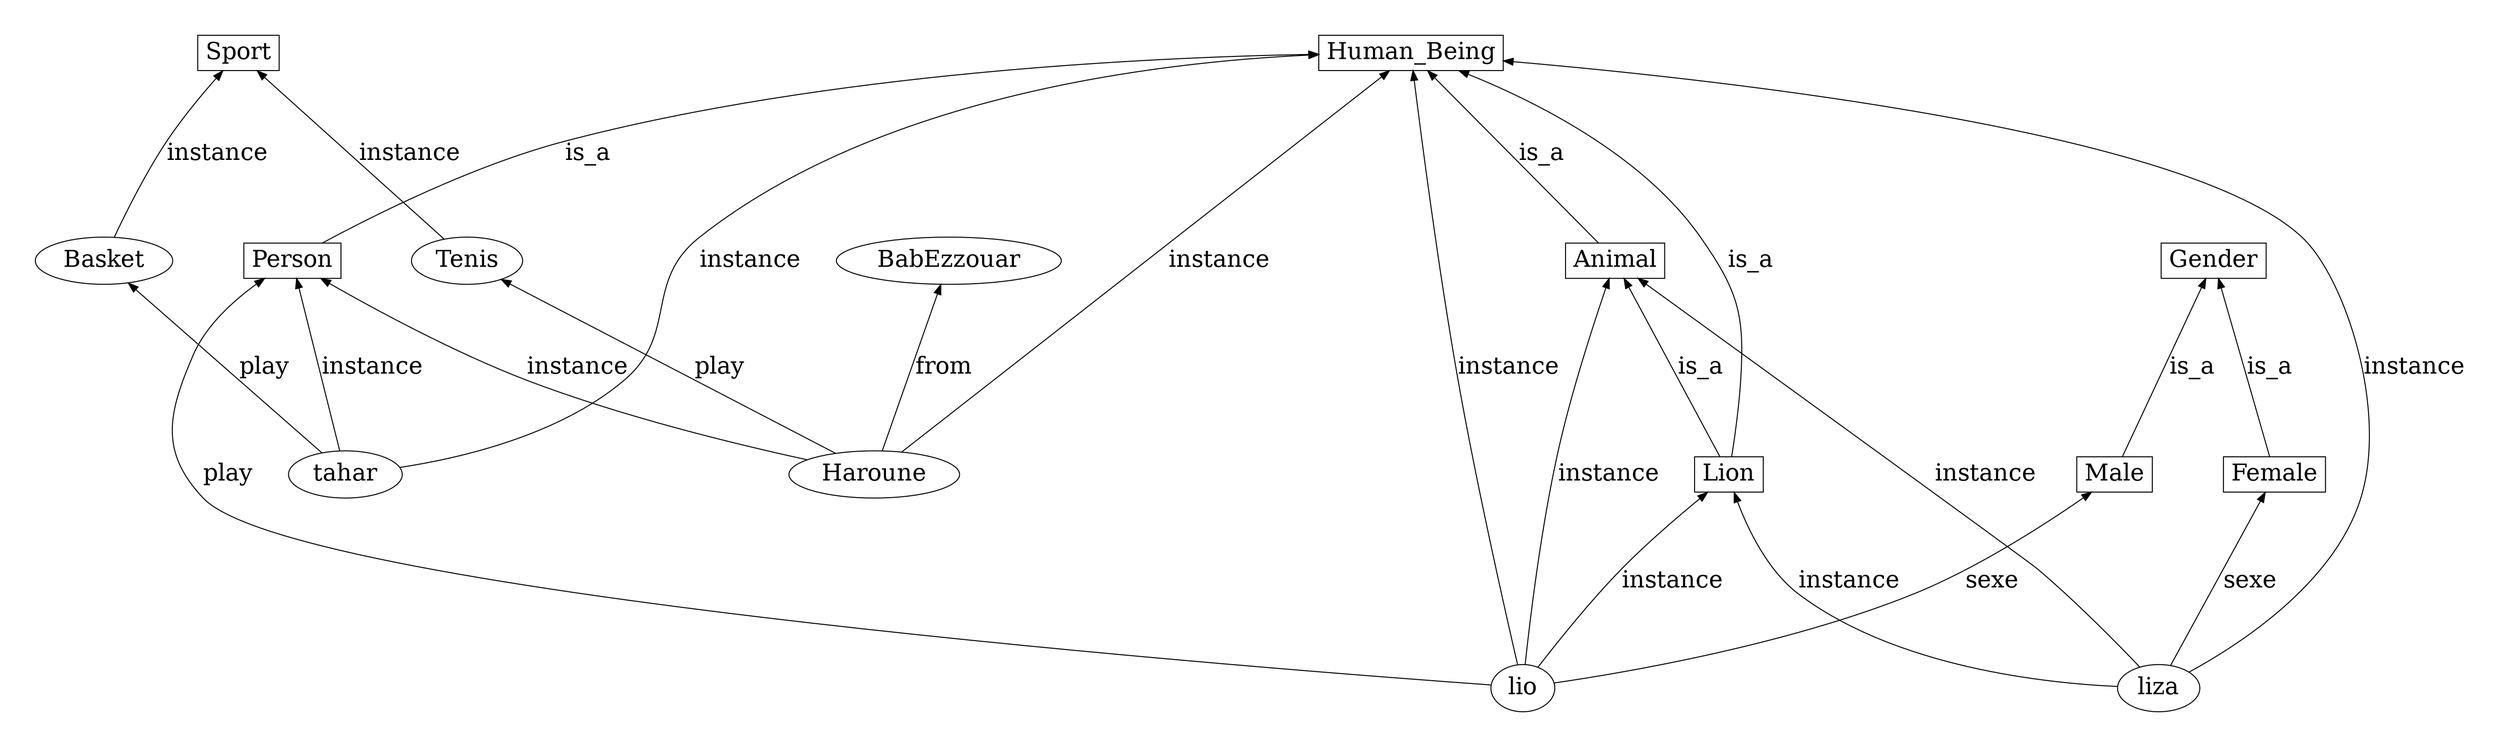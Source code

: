 
digraph {
rankdir=BT
graph [fontsize=24 pad="0.5", nodesep="1", ranksep="2"]
splines=true; esep=1;
edge [fontsize=24]
node [fontsize=24]
tahar[];
BabEzzouar[];
Animal[ shape=rectangle];
Haroune[];
Male[ shape=rectangle];
Lion[ shape=rectangle];
Person[ shape=rectangle];
lio[];
Gender[ shape=rectangle];
Sport[ shape=rectangle];
Tenis[];
Human_Being[ shape=rectangle];
Basket[];
Female[ shape=rectangle];
liza[]
lio -> Human_Being [label=instance  ];
tahar -> Basket [label=play  ];
Person -> Human_Being [label=is_a  ];
Female -> Gender [label=is_a  ];
Haroune -> Tenis [label=play  ];
Male -> Gender [label=is_a  ];
liza -> Animal [label=instance  ];
liza -> Human_Being [label=instance  ];
lio -> Male [label=sexe  ];
liza -> Lion [label=instance  ];
Basket -> Sport [label=instance  ];
Lion -> Animal [label=is_a  ];
tahar -> Person [label=instance  ];
lio -> Person [label=play  ];
Tenis -> Sport [label=instance  ];
Haroune -> BabEzzouar [label=from  ];
Animal -> Human_Being [label=is_a  ];
Haroune -> Person [label=instance  ];
tahar -> Human_Being [label=instance  ];
liza -> Female [label=sexe  ];
Lion -> Human_Being [label=is_a  ];
Haroune -> Human_Being [label=instance  ];
lio -> Animal [label=instance  ];
lio -> Lion [label=instance  ]
}
    
